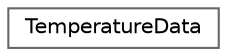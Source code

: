 digraph "Graphical Class Hierarchy"
{
 // LATEX_PDF_SIZE
  bgcolor="transparent";
  edge [fontname=Helvetica,fontsize=10,labelfontname=Helvetica,labelfontsize=10];
  node [fontname=Helvetica,fontsize=10,shape=box,height=0.2,width=0.4];
  rankdir="LR";
  Node0 [id="Node000000",label="TemperatureData",height=0.2,width=0.4,color="grey40", fillcolor="white", style="filled",URL="$d7/d0d/structTemperatureData.html",tooltip="A data structure that holds the temperature data."];
}
